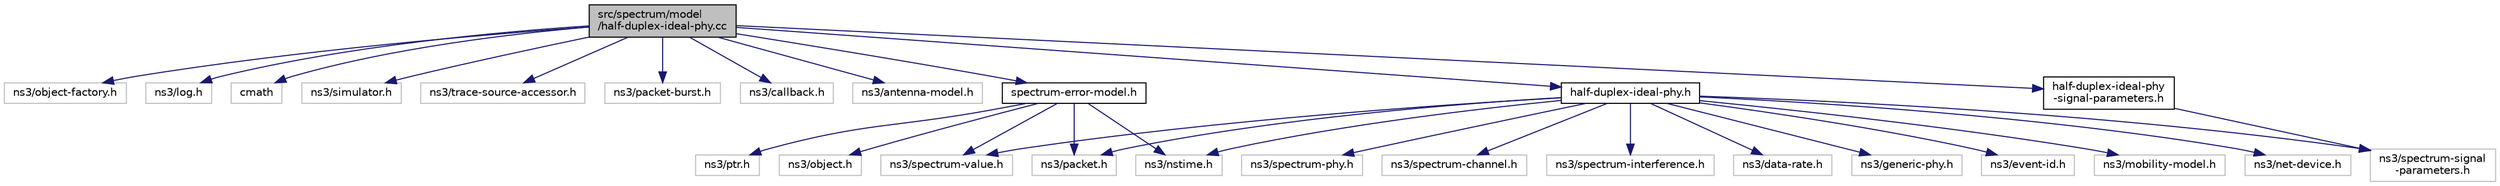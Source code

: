 digraph "src/spectrum/model/half-duplex-ideal-phy.cc"
{
 // LATEX_PDF_SIZE
  edge [fontname="Helvetica",fontsize="10",labelfontname="Helvetica",labelfontsize="10"];
  node [fontname="Helvetica",fontsize="10",shape=record];
  Node1 [label="src/spectrum/model\l/half-duplex-ideal-phy.cc",height=0.2,width=0.4,color="black", fillcolor="grey75", style="filled", fontcolor="black",tooltip=" "];
  Node1 -> Node2 [color="midnightblue",fontsize="10",style="solid",fontname="Helvetica"];
  Node2 [label="ns3/object-factory.h",height=0.2,width=0.4,color="grey75", fillcolor="white", style="filled",tooltip=" "];
  Node1 -> Node3 [color="midnightblue",fontsize="10",style="solid",fontname="Helvetica"];
  Node3 [label="ns3/log.h",height=0.2,width=0.4,color="grey75", fillcolor="white", style="filled",tooltip=" "];
  Node1 -> Node4 [color="midnightblue",fontsize="10",style="solid",fontname="Helvetica"];
  Node4 [label="cmath",height=0.2,width=0.4,color="grey75", fillcolor="white", style="filled",tooltip=" "];
  Node1 -> Node5 [color="midnightblue",fontsize="10",style="solid",fontname="Helvetica"];
  Node5 [label="ns3/simulator.h",height=0.2,width=0.4,color="grey75", fillcolor="white", style="filled",tooltip=" "];
  Node1 -> Node6 [color="midnightblue",fontsize="10",style="solid",fontname="Helvetica"];
  Node6 [label="ns3/trace-source-accessor.h",height=0.2,width=0.4,color="grey75", fillcolor="white", style="filled",tooltip=" "];
  Node1 -> Node7 [color="midnightblue",fontsize="10",style="solid",fontname="Helvetica"];
  Node7 [label="ns3/packet-burst.h",height=0.2,width=0.4,color="grey75", fillcolor="white", style="filled",tooltip=" "];
  Node1 -> Node8 [color="midnightblue",fontsize="10",style="solid",fontname="Helvetica"];
  Node8 [label="ns3/callback.h",height=0.2,width=0.4,color="grey75", fillcolor="white", style="filled",tooltip=" "];
  Node1 -> Node9 [color="midnightblue",fontsize="10",style="solid",fontname="Helvetica"];
  Node9 [label="ns3/antenna-model.h",height=0.2,width=0.4,color="grey75", fillcolor="white", style="filled",tooltip=" "];
  Node1 -> Node10 [color="midnightblue",fontsize="10",style="solid",fontname="Helvetica"];
  Node10 [label="half-duplex-ideal-phy.h",height=0.2,width=0.4,color="black", fillcolor="white", style="filled",URL="$half-duplex-ideal-phy_8h.html",tooltip=" "];
  Node10 -> Node11 [color="midnightblue",fontsize="10",style="solid",fontname="Helvetica"];
  Node11 [label="ns3/spectrum-value.h",height=0.2,width=0.4,color="grey75", fillcolor="white", style="filled",tooltip=" "];
  Node10 -> Node12 [color="midnightblue",fontsize="10",style="solid",fontname="Helvetica"];
  Node12 [label="ns3/mobility-model.h",height=0.2,width=0.4,color="grey75", fillcolor="white", style="filled",tooltip=" "];
  Node10 -> Node13 [color="midnightblue",fontsize="10",style="solid",fontname="Helvetica"];
  Node13 [label="ns3/packet.h",height=0.2,width=0.4,color="grey75", fillcolor="white", style="filled",tooltip=" "];
  Node10 -> Node14 [color="midnightblue",fontsize="10",style="solid",fontname="Helvetica"];
  Node14 [label="ns3/nstime.h",height=0.2,width=0.4,color="grey75", fillcolor="white", style="filled",tooltip=" "];
  Node10 -> Node15 [color="midnightblue",fontsize="10",style="solid",fontname="Helvetica"];
  Node15 [label="ns3/net-device.h",height=0.2,width=0.4,color="grey75", fillcolor="white", style="filled",tooltip=" "];
  Node10 -> Node16 [color="midnightblue",fontsize="10",style="solid",fontname="Helvetica"];
  Node16 [label="ns3/spectrum-phy.h",height=0.2,width=0.4,color="grey75", fillcolor="white", style="filled",tooltip=" "];
  Node10 -> Node17 [color="midnightblue",fontsize="10",style="solid",fontname="Helvetica"];
  Node17 [label="ns3/spectrum-channel.h",height=0.2,width=0.4,color="grey75", fillcolor="white", style="filled",tooltip=" "];
  Node10 -> Node18 [color="midnightblue",fontsize="10",style="solid",fontname="Helvetica"];
  Node18 [label="ns3/spectrum-interference.h",height=0.2,width=0.4,color="grey75", fillcolor="white", style="filled",tooltip=" "];
  Node10 -> Node19 [color="midnightblue",fontsize="10",style="solid",fontname="Helvetica"];
  Node19 [label="ns3/data-rate.h",height=0.2,width=0.4,color="grey75", fillcolor="white", style="filled",tooltip=" "];
  Node10 -> Node20 [color="midnightblue",fontsize="10",style="solid",fontname="Helvetica"];
  Node20 [label="ns3/generic-phy.h",height=0.2,width=0.4,color="grey75", fillcolor="white", style="filled",tooltip=" "];
  Node10 -> Node21 [color="midnightblue",fontsize="10",style="solid",fontname="Helvetica"];
  Node21 [label="ns3/event-id.h",height=0.2,width=0.4,color="grey75", fillcolor="white", style="filled",tooltip=" "];
  Node10 -> Node22 [color="midnightblue",fontsize="10",style="solid",fontname="Helvetica"];
  Node22 [label="ns3/spectrum-signal\l-parameters.h",height=0.2,width=0.4,color="grey75", fillcolor="white", style="filled",tooltip=" "];
  Node1 -> Node23 [color="midnightblue",fontsize="10",style="solid",fontname="Helvetica"];
  Node23 [label="half-duplex-ideal-phy\l-signal-parameters.h",height=0.2,width=0.4,color="black", fillcolor="white", style="filled",URL="$half-duplex-ideal-phy-signal-parameters_8h.html",tooltip=" "];
  Node23 -> Node22 [color="midnightblue",fontsize="10",style="solid",fontname="Helvetica"];
  Node1 -> Node24 [color="midnightblue",fontsize="10",style="solid",fontname="Helvetica"];
  Node24 [label="spectrum-error-model.h",height=0.2,width=0.4,color="black", fillcolor="white", style="filled",URL="$spectrum-error-model_8h.html",tooltip=" "];
  Node24 -> Node11 [color="midnightblue",fontsize="10",style="solid",fontname="Helvetica"];
  Node24 -> Node25 [color="midnightblue",fontsize="10",style="solid",fontname="Helvetica"];
  Node25 [label="ns3/ptr.h",height=0.2,width=0.4,color="grey75", fillcolor="white", style="filled",tooltip=" "];
  Node24 -> Node13 [color="midnightblue",fontsize="10",style="solid",fontname="Helvetica"];
  Node24 -> Node14 [color="midnightblue",fontsize="10",style="solid",fontname="Helvetica"];
  Node24 -> Node26 [color="midnightblue",fontsize="10",style="solid",fontname="Helvetica"];
  Node26 [label="ns3/object.h",height=0.2,width=0.4,color="grey75", fillcolor="white", style="filled",tooltip=" "];
}
